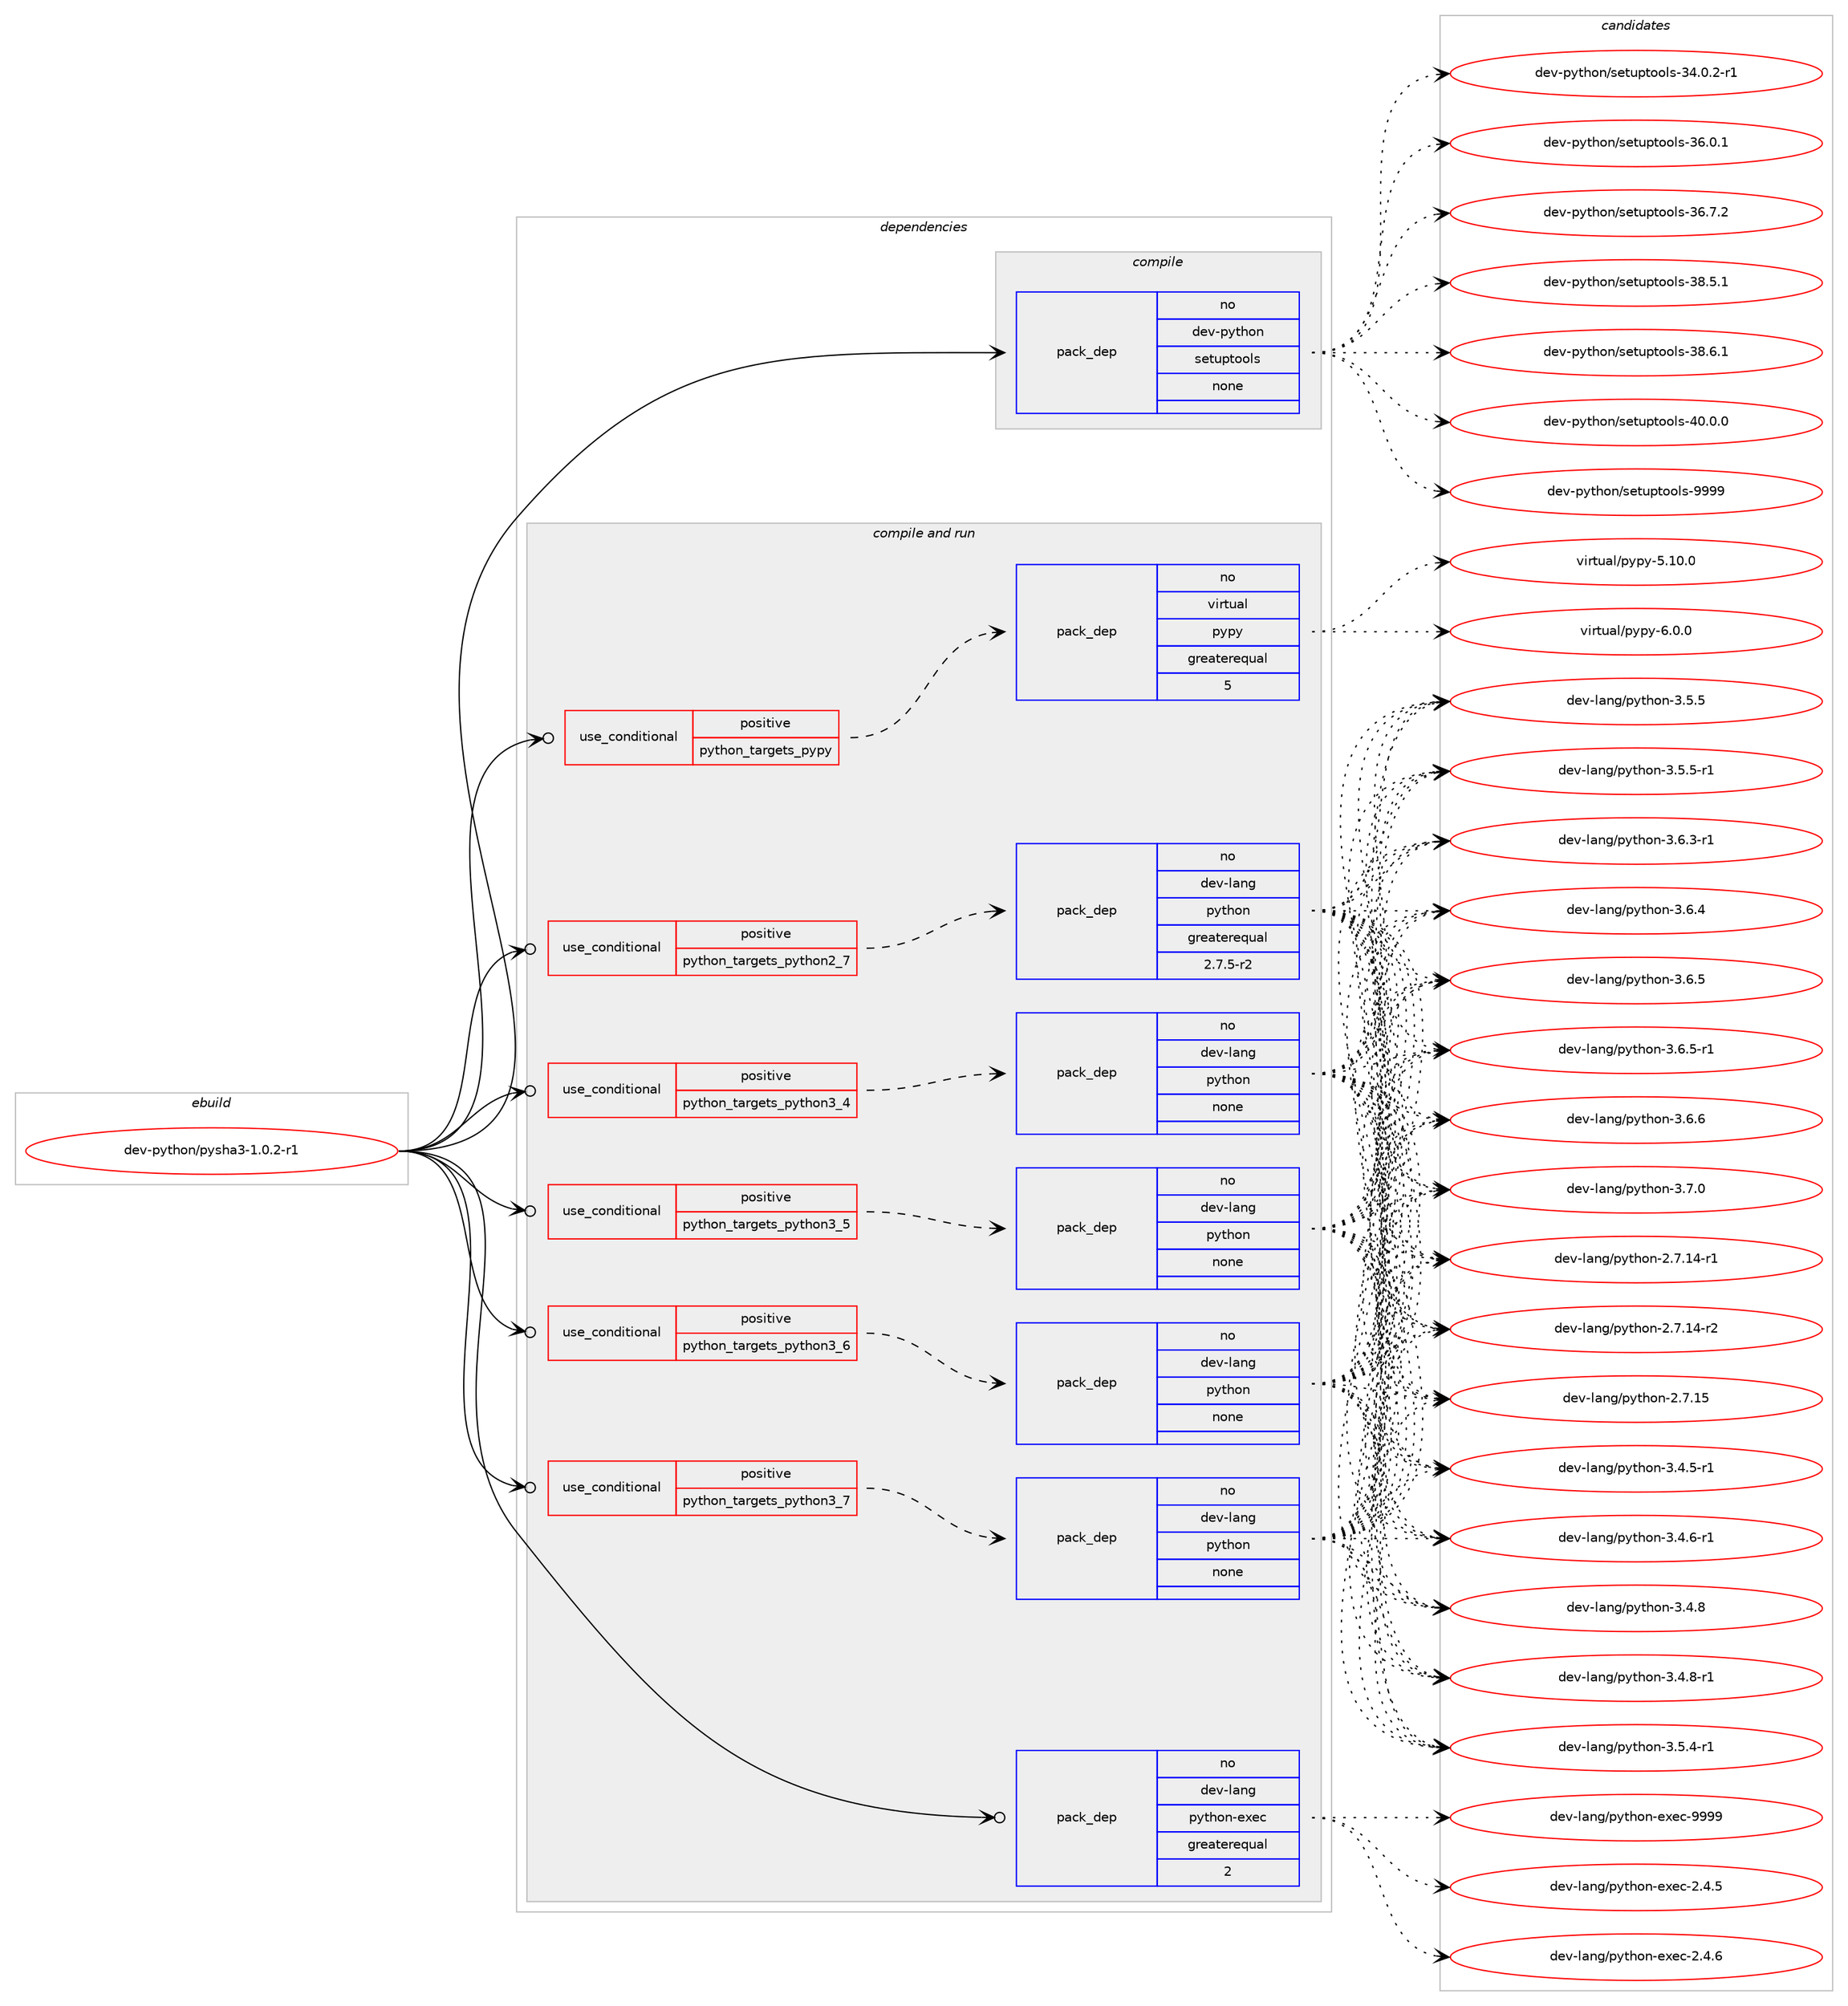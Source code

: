 digraph prolog {

# *************
# Graph options
# *************

newrank=true;
concentrate=true;
compound=true;
graph [rankdir=LR,fontname=Helvetica,fontsize=10,ranksep=1.5];#, ranksep=2.5, nodesep=0.2];
edge  [arrowhead=vee];
node  [fontname=Helvetica,fontsize=10];

# **********
# The ebuild
# **********

subgraph cluster_leftcol {
color=gray;
rank=same;
label=<<i>ebuild</i>>;
id [label="dev-python/pysha3-1.0.2-r1", color=red, width=4, href="../dev-python/pysha3-1.0.2-r1.svg"];
}

# ****************
# The dependencies
# ****************

subgraph cluster_midcol {
color=gray;
label=<<i>dependencies</i>>;
subgraph cluster_compile {
fillcolor="#eeeeee";
style=filled;
label=<<i>compile</i>>;
subgraph pack699 {
dependency1004 [label=<<TABLE BORDER="0" CELLBORDER="1" CELLSPACING="0" CELLPADDING="4" WIDTH="220"><TR><TD ROWSPAN="6" CELLPADDING="30">pack_dep</TD></TR><TR><TD WIDTH="110">no</TD></TR><TR><TD>dev-python</TD></TR><TR><TD>setuptools</TD></TR><TR><TD>none</TD></TR><TR><TD></TD></TR></TABLE>>, shape=none, color=blue];
}
id:e -> dependency1004:w [weight=20,style="solid",arrowhead="vee"];
}
subgraph cluster_compileandrun {
fillcolor="#eeeeee";
style=filled;
label=<<i>compile and run</i>>;
subgraph cond293 {
dependency1005 [label=<<TABLE BORDER="0" CELLBORDER="1" CELLSPACING="0" CELLPADDING="4"><TR><TD ROWSPAN="3" CELLPADDING="10">use_conditional</TD></TR><TR><TD>positive</TD></TR><TR><TD>python_targets_pypy</TD></TR></TABLE>>, shape=none, color=red];
subgraph pack700 {
dependency1006 [label=<<TABLE BORDER="0" CELLBORDER="1" CELLSPACING="0" CELLPADDING="4" WIDTH="220"><TR><TD ROWSPAN="6" CELLPADDING="30">pack_dep</TD></TR><TR><TD WIDTH="110">no</TD></TR><TR><TD>virtual</TD></TR><TR><TD>pypy</TD></TR><TR><TD>greaterequal</TD></TR><TR><TD>5</TD></TR></TABLE>>, shape=none, color=blue];
}
dependency1005:e -> dependency1006:w [weight=20,style="dashed",arrowhead="vee"];
}
id:e -> dependency1005:w [weight=20,style="solid",arrowhead="odotvee"];
subgraph cond294 {
dependency1007 [label=<<TABLE BORDER="0" CELLBORDER="1" CELLSPACING="0" CELLPADDING="4"><TR><TD ROWSPAN="3" CELLPADDING="10">use_conditional</TD></TR><TR><TD>positive</TD></TR><TR><TD>python_targets_python2_7</TD></TR></TABLE>>, shape=none, color=red];
subgraph pack701 {
dependency1008 [label=<<TABLE BORDER="0" CELLBORDER="1" CELLSPACING="0" CELLPADDING="4" WIDTH="220"><TR><TD ROWSPAN="6" CELLPADDING="30">pack_dep</TD></TR><TR><TD WIDTH="110">no</TD></TR><TR><TD>dev-lang</TD></TR><TR><TD>python</TD></TR><TR><TD>greaterequal</TD></TR><TR><TD>2.7.5-r2</TD></TR></TABLE>>, shape=none, color=blue];
}
dependency1007:e -> dependency1008:w [weight=20,style="dashed",arrowhead="vee"];
}
id:e -> dependency1007:w [weight=20,style="solid",arrowhead="odotvee"];
subgraph cond295 {
dependency1009 [label=<<TABLE BORDER="0" CELLBORDER="1" CELLSPACING="0" CELLPADDING="4"><TR><TD ROWSPAN="3" CELLPADDING="10">use_conditional</TD></TR><TR><TD>positive</TD></TR><TR><TD>python_targets_python3_4</TD></TR></TABLE>>, shape=none, color=red];
subgraph pack702 {
dependency1010 [label=<<TABLE BORDER="0" CELLBORDER="1" CELLSPACING="0" CELLPADDING="4" WIDTH="220"><TR><TD ROWSPAN="6" CELLPADDING="30">pack_dep</TD></TR><TR><TD WIDTH="110">no</TD></TR><TR><TD>dev-lang</TD></TR><TR><TD>python</TD></TR><TR><TD>none</TD></TR><TR><TD></TD></TR></TABLE>>, shape=none, color=blue];
}
dependency1009:e -> dependency1010:w [weight=20,style="dashed",arrowhead="vee"];
}
id:e -> dependency1009:w [weight=20,style="solid",arrowhead="odotvee"];
subgraph cond296 {
dependency1011 [label=<<TABLE BORDER="0" CELLBORDER="1" CELLSPACING="0" CELLPADDING="4"><TR><TD ROWSPAN="3" CELLPADDING="10">use_conditional</TD></TR><TR><TD>positive</TD></TR><TR><TD>python_targets_python3_5</TD></TR></TABLE>>, shape=none, color=red];
subgraph pack703 {
dependency1012 [label=<<TABLE BORDER="0" CELLBORDER="1" CELLSPACING="0" CELLPADDING="4" WIDTH="220"><TR><TD ROWSPAN="6" CELLPADDING="30">pack_dep</TD></TR><TR><TD WIDTH="110">no</TD></TR><TR><TD>dev-lang</TD></TR><TR><TD>python</TD></TR><TR><TD>none</TD></TR><TR><TD></TD></TR></TABLE>>, shape=none, color=blue];
}
dependency1011:e -> dependency1012:w [weight=20,style="dashed",arrowhead="vee"];
}
id:e -> dependency1011:w [weight=20,style="solid",arrowhead="odotvee"];
subgraph cond297 {
dependency1013 [label=<<TABLE BORDER="0" CELLBORDER="1" CELLSPACING="0" CELLPADDING="4"><TR><TD ROWSPAN="3" CELLPADDING="10">use_conditional</TD></TR><TR><TD>positive</TD></TR><TR><TD>python_targets_python3_6</TD></TR></TABLE>>, shape=none, color=red];
subgraph pack704 {
dependency1014 [label=<<TABLE BORDER="0" CELLBORDER="1" CELLSPACING="0" CELLPADDING="4" WIDTH="220"><TR><TD ROWSPAN="6" CELLPADDING="30">pack_dep</TD></TR><TR><TD WIDTH="110">no</TD></TR><TR><TD>dev-lang</TD></TR><TR><TD>python</TD></TR><TR><TD>none</TD></TR><TR><TD></TD></TR></TABLE>>, shape=none, color=blue];
}
dependency1013:e -> dependency1014:w [weight=20,style="dashed",arrowhead="vee"];
}
id:e -> dependency1013:w [weight=20,style="solid",arrowhead="odotvee"];
subgraph cond298 {
dependency1015 [label=<<TABLE BORDER="0" CELLBORDER="1" CELLSPACING="0" CELLPADDING="4"><TR><TD ROWSPAN="3" CELLPADDING="10">use_conditional</TD></TR><TR><TD>positive</TD></TR><TR><TD>python_targets_python3_7</TD></TR></TABLE>>, shape=none, color=red];
subgraph pack705 {
dependency1016 [label=<<TABLE BORDER="0" CELLBORDER="1" CELLSPACING="0" CELLPADDING="4" WIDTH="220"><TR><TD ROWSPAN="6" CELLPADDING="30">pack_dep</TD></TR><TR><TD WIDTH="110">no</TD></TR><TR><TD>dev-lang</TD></TR><TR><TD>python</TD></TR><TR><TD>none</TD></TR><TR><TD></TD></TR></TABLE>>, shape=none, color=blue];
}
dependency1015:e -> dependency1016:w [weight=20,style="dashed",arrowhead="vee"];
}
id:e -> dependency1015:w [weight=20,style="solid",arrowhead="odotvee"];
subgraph pack706 {
dependency1017 [label=<<TABLE BORDER="0" CELLBORDER="1" CELLSPACING="0" CELLPADDING="4" WIDTH="220"><TR><TD ROWSPAN="6" CELLPADDING="30">pack_dep</TD></TR><TR><TD WIDTH="110">no</TD></TR><TR><TD>dev-lang</TD></TR><TR><TD>python-exec</TD></TR><TR><TD>greaterequal</TD></TR><TR><TD>2</TD></TR></TABLE>>, shape=none, color=blue];
}
id:e -> dependency1017:w [weight=20,style="solid",arrowhead="odotvee"];
}
subgraph cluster_run {
fillcolor="#eeeeee";
style=filled;
label=<<i>run</i>>;
}
}

# **************
# The candidates
# **************

subgraph cluster_choices {
rank=same;
color=gray;
label=<<i>candidates</i>>;

subgraph choice699 {
color=black;
nodesep=1;
choice1001011184511212111610411111047115101116117112116111111108115455152464846504511449 [label="dev-python/setuptools-34.0.2-r1", color=red, width=4,href="../dev-python/setuptools-34.0.2-r1.svg"];
choice100101118451121211161041111104711510111611711211611111110811545515446484649 [label="dev-python/setuptools-36.0.1", color=red, width=4,href="../dev-python/setuptools-36.0.1.svg"];
choice100101118451121211161041111104711510111611711211611111110811545515446554650 [label="dev-python/setuptools-36.7.2", color=red, width=4,href="../dev-python/setuptools-36.7.2.svg"];
choice100101118451121211161041111104711510111611711211611111110811545515646534649 [label="dev-python/setuptools-38.5.1", color=red, width=4,href="../dev-python/setuptools-38.5.1.svg"];
choice100101118451121211161041111104711510111611711211611111110811545515646544649 [label="dev-python/setuptools-38.6.1", color=red, width=4,href="../dev-python/setuptools-38.6.1.svg"];
choice100101118451121211161041111104711510111611711211611111110811545524846484648 [label="dev-python/setuptools-40.0.0", color=red, width=4,href="../dev-python/setuptools-40.0.0.svg"];
choice10010111845112121116104111110471151011161171121161111111081154557575757 [label="dev-python/setuptools-9999", color=red, width=4,href="../dev-python/setuptools-9999.svg"];
dependency1004:e -> choice1001011184511212111610411111047115101116117112116111111108115455152464846504511449:w [style=dotted,weight="100"];
dependency1004:e -> choice100101118451121211161041111104711510111611711211611111110811545515446484649:w [style=dotted,weight="100"];
dependency1004:e -> choice100101118451121211161041111104711510111611711211611111110811545515446554650:w [style=dotted,weight="100"];
dependency1004:e -> choice100101118451121211161041111104711510111611711211611111110811545515646534649:w [style=dotted,weight="100"];
dependency1004:e -> choice100101118451121211161041111104711510111611711211611111110811545515646544649:w [style=dotted,weight="100"];
dependency1004:e -> choice100101118451121211161041111104711510111611711211611111110811545524846484648:w [style=dotted,weight="100"];
dependency1004:e -> choice10010111845112121116104111110471151011161171121161111111081154557575757:w [style=dotted,weight="100"];
}
subgraph choice700 {
color=black;
nodesep=1;
choice118105114116117971084711212111212145534649484648 [label="virtual/pypy-5.10.0", color=red, width=4,href="../virtual/pypy-5.10.0.svg"];
choice1181051141161179710847112121112121455446484648 [label="virtual/pypy-6.0.0", color=red, width=4,href="../virtual/pypy-6.0.0.svg"];
dependency1006:e -> choice118105114116117971084711212111212145534649484648:w [style=dotted,weight="100"];
dependency1006:e -> choice1181051141161179710847112121112121455446484648:w [style=dotted,weight="100"];
}
subgraph choice701 {
color=black;
nodesep=1;
choice100101118451089711010347112121116104111110455046554649524511449 [label="dev-lang/python-2.7.14-r1", color=red, width=4,href="../dev-lang/python-2.7.14-r1.svg"];
choice100101118451089711010347112121116104111110455046554649524511450 [label="dev-lang/python-2.7.14-r2", color=red, width=4,href="../dev-lang/python-2.7.14-r2.svg"];
choice10010111845108971101034711212111610411111045504655464953 [label="dev-lang/python-2.7.15", color=red, width=4,href="../dev-lang/python-2.7.15.svg"];
choice1001011184510897110103471121211161041111104551465246534511449 [label="dev-lang/python-3.4.5-r1", color=red, width=4,href="../dev-lang/python-3.4.5-r1.svg"];
choice1001011184510897110103471121211161041111104551465246544511449 [label="dev-lang/python-3.4.6-r1", color=red, width=4,href="../dev-lang/python-3.4.6-r1.svg"];
choice100101118451089711010347112121116104111110455146524656 [label="dev-lang/python-3.4.8", color=red, width=4,href="../dev-lang/python-3.4.8.svg"];
choice1001011184510897110103471121211161041111104551465246564511449 [label="dev-lang/python-3.4.8-r1", color=red, width=4,href="../dev-lang/python-3.4.8-r1.svg"];
choice1001011184510897110103471121211161041111104551465346524511449 [label="dev-lang/python-3.5.4-r1", color=red, width=4,href="../dev-lang/python-3.5.4-r1.svg"];
choice100101118451089711010347112121116104111110455146534653 [label="dev-lang/python-3.5.5", color=red, width=4,href="../dev-lang/python-3.5.5.svg"];
choice1001011184510897110103471121211161041111104551465346534511449 [label="dev-lang/python-3.5.5-r1", color=red, width=4,href="../dev-lang/python-3.5.5-r1.svg"];
choice1001011184510897110103471121211161041111104551465446514511449 [label="dev-lang/python-3.6.3-r1", color=red, width=4,href="../dev-lang/python-3.6.3-r1.svg"];
choice100101118451089711010347112121116104111110455146544652 [label="dev-lang/python-3.6.4", color=red, width=4,href="../dev-lang/python-3.6.4.svg"];
choice100101118451089711010347112121116104111110455146544653 [label="dev-lang/python-3.6.5", color=red, width=4,href="../dev-lang/python-3.6.5.svg"];
choice1001011184510897110103471121211161041111104551465446534511449 [label="dev-lang/python-3.6.5-r1", color=red, width=4,href="../dev-lang/python-3.6.5-r1.svg"];
choice100101118451089711010347112121116104111110455146544654 [label="dev-lang/python-3.6.6", color=red, width=4,href="../dev-lang/python-3.6.6.svg"];
choice100101118451089711010347112121116104111110455146554648 [label="dev-lang/python-3.7.0", color=red, width=4,href="../dev-lang/python-3.7.0.svg"];
dependency1008:e -> choice100101118451089711010347112121116104111110455046554649524511449:w [style=dotted,weight="100"];
dependency1008:e -> choice100101118451089711010347112121116104111110455046554649524511450:w [style=dotted,weight="100"];
dependency1008:e -> choice10010111845108971101034711212111610411111045504655464953:w [style=dotted,weight="100"];
dependency1008:e -> choice1001011184510897110103471121211161041111104551465246534511449:w [style=dotted,weight="100"];
dependency1008:e -> choice1001011184510897110103471121211161041111104551465246544511449:w [style=dotted,weight="100"];
dependency1008:e -> choice100101118451089711010347112121116104111110455146524656:w [style=dotted,weight="100"];
dependency1008:e -> choice1001011184510897110103471121211161041111104551465246564511449:w [style=dotted,weight="100"];
dependency1008:e -> choice1001011184510897110103471121211161041111104551465346524511449:w [style=dotted,weight="100"];
dependency1008:e -> choice100101118451089711010347112121116104111110455146534653:w [style=dotted,weight="100"];
dependency1008:e -> choice1001011184510897110103471121211161041111104551465346534511449:w [style=dotted,weight="100"];
dependency1008:e -> choice1001011184510897110103471121211161041111104551465446514511449:w [style=dotted,weight="100"];
dependency1008:e -> choice100101118451089711010347112121116104111110455146544652:w [style=dotted,weight="100"];
dependency1008:e -> choice100101118451089711010347112121116104111110455146544653:w [style=dotted,weight="100"];
dependency1008:e -> choice1001011184510897110103471121211161041111104551465446534511449:w [style=dotted,weight="100"];
dependency1008:e -> choice100101118451089711010347112121116104111110455146544654:w [style=dotted,weight="100"];
dependency1008:e -> choice100101118451089711010347112121116104111110455146554648:w [style=dotted,weight="100"];
}
subgraph choice702 {
color=black;
nodesep=1;
choice100101118451089711010347112121116104111110455046554649524511449 [label="dev-lang/python-2.7.14-r1", color=red, width=4,href="../dev-lang/python-2.7.14-r1.svg"];
choice100101118451089711010347112121116104111110455046554649524511450 [label="dev-lang/python-2.7.14-r2", color=red, width=4,href="../dev-lang/python-2.7.14-r2.svg"];
choice10010111845108971101034711212111610411111045504655464953 [label="dev-lang/python-2.7.15", color=red, width=4,href="../dev-lang/python-2.7.15.svg"];
choice1001011184510897110103471121211161041111104551465246534511449 [label="dev-lang/python-3.4.5-r1", color=red, width=4,href="../dev-lang/python-3.4.5-r1.svg"];
choice1001011184510897110103471121211161041111104551465246544511449 [label="dev-lang/python-3.4.6-r1", color=red, width=4,href="../dev-lang/python-3.4.6-r1.svg"];
choice100101118451089711010347112121116104111110455146524656 [label="dev-lang/python-3.4.8", color=red, width=4,href="../dev-lang/python-3.4.8.svg"];
choice1001011184510897110103471121211161041111104551465246564511449 [label="dev-lang/python-3.4.8-r1", color=red, width=4,href="../dev-lang/python-3.4.8-r1.svg"];
choice1001011184510897110103471121211161041111104551465346524511449 [label="dev-lang/python-3.5.4-r1", color=red, width=4,href="../dev-lang/python-3.5.4-r1.svg"];
choice100101118451089711010347112121116104111110455146534653 [label="dev-lang/python-3.5.5", color=red, width=4,href="../dev-lang/python-3.5.5.svg"];
choice1001011184510897110103471121211161041111104551465346534511449 [label="dev-lang/python-3.5.5-r1", color=red, width=4,href="../dev-lang/python-3.5.5-r1.svg"];
choice1001011184510897110103471121211161041111104551465446514511449 [label="dev-lang/python-3.6.3-r1", color=red, width=4,href="../dev-lang/python-3.6.3-r1.svg"];
choice100101118451089711010347112121116104111110455146544652 [label="dev-lang/python-3.6.4", color=red, width=4,href="../dev-lang/python-3.6.4.svg"];
choice100101118451089711010347112121116104111110455146544653 [label="dev-lang/python-3.6.5", color=red, width=4,href="../dev-lang/python-3.6.5.svg"];
choice1001011184510897110103471121211161041111104551465446534511449 [label="dev-lang/python-3.6.5-r1", color=red, width=4,href="../dev-lang/python-3.6.5-r1.svg"];
choice100101118451089711010347112121116104111110455146544654 [label="dev-lang/python-3.6.6", color=red, width=4,href="../dev-lang/python-3.6.6.svg"];
choice100101118451089711010347112121116104111110455146554648 [label="dev-lang/python-3.7.0", color=red, width=4,href="../dev-lang/python-3.7.0.svg"];
dependency1010:e -> choice100101118451089711010347112121116104111110455046554649524511449:w [style=dotted,weight="100"];
dependency1010:e -> choice100101118451089711010347112121116104111110455046554649524511450:w [style=dotted,weight="100"];
dependency1010:e -> choice10010111845108971101034711212111610411111045504655464953:w [style=dotted,weight="100"];
dependency1010:e -> choice1001011184510897110103471121211161041111104551465246534511449:w [style=dotted,weight="100"];
dependency1010:e -> choice1001011184510897110103471121211161041111104551465246544511449:w [style=dotted,weight="100"];
dependency1010:e -> choice100101118451089711010347112121116104111110455146524656:w [style=dotted,weight="100"];
dependency1010:e -> choice1001011184510897110103471121211161041111104551465246564511449:w [style=dotted,weight="100"];
dependency1010:e -> choice1001011184510897110103471121211161041111104551465346524511449:w [style=dotted,weight="100"];
dependency1010:e -> choice100101118451089711010347112121116104111110455146534653:w [style=dotted,weight="100"];
dependency1010:e -> choice1001011184510897110103471121211161041111104551465346534511449:w [style=dotted,weight="100"];
dependency1010:e -> choice1001011184510897110103471121211161041111104551465446514511449:w [style=dotted,weight="100"];
dependency1010:e -> choice100101118451089711010347112121116104111110455146544652:w [style=dotted,weight="100"];
dependency1010:e -> choice100101118451089711010347112121116104111110455146544653:w [style=dotted,weight="100"];
dependency1010:e -> choice1001011184510897110103471121211161041111104551465446534511449:w [style=dotted,weight="100"];
dependency1010:e -> choice100101118451089711010347112121116104111110455146544654:w [style=dotted,weight="100"];
dependency1010:e -> choice100101118451089711010347112121116104111110455146554648:w [style=dotted,weight="100"];
}
subgraph choice703 {
color=black;
nodesep=1;
choice100101118451089711010347112121116104111110455046554649524511449 [label="dev-lang/python-2.7.14-r1", color=red, width=4,href="../dev-lang/python-2.7.14-r1.svg"];
choice100101118451089711010347112121116104111110455046554649524511450 [label="dev-lang/python-2.7.14-r2", color=red, width=4,href="../dev-lang/python-2.7.14-r2.svg"];
choice10010111845108971101034711212111610411111045504655464953 [label="dev-lang/python-2.7.15", color=red, width=4,href="../dev-lang/python-2.7.15.svg"];
choice1001011184510897110103471121211161041111104551465246534511449 [label="dev-lang/python-3.4.5-r1", color=red, width=4,href="../dev-lang/python-3.4.5-r1.svg"];
choice1001011184510897110103471121211161041111104551465246544511449 [label="dev-lang/python-3.4.6-r1", color=red, width=4,href="../dev-lang/python-3.4.6-r1.svg"];
choice100101118451089711010347112121116104111110455146524656 [label="dev-lang/python-3.4.8", color=red, width=4,href="../dev-lang/python-3.4.8.svg"];
choice1001011184510897110103471121211161041111104551465246564511449 [label="dev-lang/python-3.4.8-r1", color=red, width=4,href="../dev-lang/python-3.4.8-r1.svg"];
choice1001011184510897110103471121211161041111104551465346524511449 [label="dev-lang/python-3.5.4-r1", color=red, width=4,href="../dev-lang/python-3.5.4-r1.svg"];
choice100101118451089711010347112121116104111110455146534653 [label="dev-lang/python-3.5.5", color=red, width=4,href="../dev-lang/python-3.5.5.svg"];
choice1001011184510897110103471121211161041111104551465346534511449 [label="dev-lang/python-3.5.5-r1", color=red, width=4,href="../dev-lang/python-3.5.5-r1.svg"];
choice1001011184510897110103471121211161041111104551465446514511449 [label="dev-lang/python-3.6.3-r1", color=red, width=4,href="../dev-lang/python-3.6.3-r1.svg"];
choice100101118451089711010347112121116104111110455146544652 [label="dev-lang/python-3.6.4", color=red, width=4,href="../dev-lang/python-3.6.4.svg"];
choice100101118451089711010347112121116104111110455146544653 [label="dev-lang/python-3.6.5", color=red, width=4,href="../dev-lang/python-3.6.5.svg"];
choice1001011184510897110103471121211161041111104551465446534511449 [label="dev-lang/python-3.6.5-r1", color=red, width=4,href="../dev-lang/python-3.6.5-r1.svg"];
choice100101118451089711010347112121116104111110455146544654 [label="dev-lang/python-3.6.6", color=red, width=4,href="../dev-lang/python-3.6.6.svg"];
choice100101118451089711010347112121116104111110455146554648 [label="dev-lang/python-3.7.0", color=red, width=4,href="../dev-lang/python-3.7.0.svg"];
dependency1012:e -> choice100101118451089711010347112121116104111110455046554649524511449:w [style=dotted,weight="100"];
dependency1012:e -> choice100101118451089711010347112121116104111110455046554649524511450:w [style=dotted,weight="100"];
dependency1012:e -> choice10010111845108971101034711212111610411111045504655464953:w [style=dotted,weight="100"];
dependency1012:e -> choice1001011184510897110103471121211161041111104551465246534511449:w [style=dotted,weight="100"];
dependency1012:e -> choice1001011184510897110103471121211161041111104551465246544511449:w [style=dotted,weight="100"];
dependency1012:e -> choice100101118451089711010347112121116104111110455146524656:w [style=dotted,weight="100"];
dependency1012:e -> choice1001011184510897110103471121211161041111104551465246564511449:w [style=dotted,weight="100"];
dependency1012:e -> choice1001011184510897110103471121211161041111104551465346524511449:w [style=dotted,weight="100"];
dependency1012:e -> choice100101118451089711010347112121116104111110455146534653:w [style=dotted,weight="100"];
dependency1012:e -> choice1001011184510897110103471121211161041111104551465346534511449:w [style=dotted,weight="100"];
dependency1012:e -> choice1001011184510897110103471121211161041111104551465446514511449:w [style=dotted,weight="100"];
dependency1012:e -> choice100101118451089711010347112121116104111110455146544652:w [style=dotted,weight="100"];
dependency1012:e -> choice100101118451089711010347112121116104111110455146544653:w [style=dotted,weight="100"];
dependency1012:e -> choice1001011184510897110103471121211161041111104551465446534511449:w [style=dotted,weight="100"];
dependency1012:e -> choice100101118451089711010347112121116104111110455146544654:w [style=dotted,weight="100"];
dependency1012:e -> choice100101118451089711010347112121116104111110455146554648:w [style=dotted,weight="100"];
}
subgraph choice704 {
color=black;
nodesep=1;
choice100101118451089711010347112121116104111110455046554649524511449 [label="dev-lang/python-2.7.14-r1", color=red, width=4,href="../dev-lang/python-2.7.14-r1.svg"];
choice100101118451089711010347112121116104111110455046554649524511450 [label="dev-lang/python-2.7.14-r2", color=red, width=4,href="../dev-lang/python-2.7.14-r2.svg"];
choice10010111845108971101034711212111610411111045504655464953 [label="dev-lang/python-2.7.15", color=red, width=4,href="../dev-lang/python-2.7.15.svg"];
choice1001011184510897110103471121211161041111104551465246534511449 [label="dev-lang/python-3.4.5-r1", color=red, width=4,href="../dev-lang/python-3.4.5-r1.svg"];
choice1001011184510897110103471121211161041111104551465246544511449 [label="dev-lang/python-3.4.6-r1", color=red, width=4,href="../dev-lang/python-3.4.6-r1.svg"];
choice100101118451089711010347112121116104111110455146524656 [label="dev-lang/python-3.4.8", color=red, width=4,href="../dev-lang/python-3.4.8.svg"];
choice1001011184510897110103471121211161041111104551465246564511449 [label="dev-lang/python-3.4.8-r1", color=red, width=4,href="../dev-lang/python-3.4.8-r1.svg"];
choice1001011184510897110103471121211161041111104551465346524511449 [label="dev-lang/python-3.5.4-r1", color=red, width=4,href="../dev-lang/python-3.5.4-r1.svg"];
choice100101118451089711010347112121116104111110455146534653 [label="dev-lang/python-3.5.5", color=red, width=4,href="../dev-lang/python-3.5.5.svg"];
choice1001011184510897110103471121211161041111104551465346534511449 [label="dev-lang/python-3.5.5-r1", color=red, width=4,href="../dev-lang/python-3.5.5-r1.svg"];
choice1001011184510897110103471121211161041111104551465446514511449 [label="dev-lang/python-3.6.3-r1", color=red, width=4,href="../dev-lang/python-3.6.3-r1.svg"];
choice100101118451089711010347112121116104111110455146544652 [label="dev-lang/python-3.6.4", color=red, width=4,href="../dev-lang/python-3.6.4.svg"];
choice100101118451089711010347112121116104111110455146544653 [label="dev-lang/python-3.6.5", color=red, width=4,href="../dev-lang/python-3.6.5.svg"];
choice1001011184510897110103471121211161041111104551465446534511449 [label="dev-lang/python-3.6.5-r1", color=red, width=4,href="../dev-lang/python-3.6.5-r1.svg"];
choice100101118451089711010347112121116104111110455146544654 [label="dev-lang/python-3.6.6", color=red, width=4,href="../dev-lang/python-3.6.6.svg"];
choice100101118451089711010347112121116104111110455146554648 [label="dev-lang/python-3.7.0", color=red, width=4,href="../dev-lang/python-3.7.0.svg"];
dependency1014:e -> choice100101118451089711010347112121116104111110455046554649524511449:w [style=dotted,weight="100"];
dependency1014:e -> choice100101118451089711010347112121116104111110455046554649524511450:w [style=dotted,weight="100"];
dependency1014:e -> choice10010111845108971101034711212111610411111045504655464953:w [style=dotted,weight="100"];
dependency1014:e -> choice1001011184510897110103471121211161041111104551465246534511449:w [style=dotted,weight="100"];
dependency1014:e -> choice1001011184510897110103471121211161041111104551465246544511449:w [style=dotted,weight="100"];
dependency1014:e -> choice100101118451089711010347112121116104111110455146524656:w [style=dotted,weight="100"];
dependency1014:e -> choice1001011184510897110103471121211161041111104551465246564511449:w [style=dotted,weight="100"];
dependency1014:e -> choice1001011184510897110103471121211161041111104551465346524511449:w [style=dotted,weight="100"];
dependency1014:e -> choice100101118451089711010347112121116104111110455146534653:w [style=dotted,weight="100"];
dependency1014:e -> choice1001011184510897110103471121211161041111104551465346534511449:w [style=dotted,weight="100"];
dependency1014:e -> choice1001011184510897110103471121211161041111104551465446514511449:w [style=dotted,weight="100"];
dependency1014:e -> choice100101118451089711010347112121116104111110455146544652:w [style=dotted,weight="100"];
dependency1014:e -> choice100101118451089711010347112121116104111110455146544653:w [style=dotted,weight="100"];
dependency1014:e -> choice1001011184510897110103471121211161041111104551465446534511449:w [style=dotted,weight="100"];
dependency1014:e -> choice100101118451089711010347112121116104111110455146544654:w [style=dotted,weight="100"];
dependency1014:e -> choice100101118451089711010347112121116104111110455146554648:w [style=dotted,weight="100"];
}
subgraph choice705 {
color=black;
nodesep=1;
choice100101118451089711010347112121116104111110455046554649524511449 [label="dev-lang/python-2.7.14-r1", color=red, width=4,href="../dev-lang/python-2.7.14-r1.svg"];
choice100101118451089711010347112121116104111110455046554649524511450 [label="dev-lang/python-2.7.14-r2", color=red, width=4,href="../dev-lang/python-2.7.14-r2.svg"];
choice10010111845108971101034711212111610411111045504655464953 [label="dev-lang/python-2.7.15", color=red, width=4,href="../dev-lang/python-2.7.15.svg"];
choice1001011184510897110103471121211161041111104551465246534511449 [label="dev-lang/python-3.4.5-r1", color=red, width=4,href="../dev-lang/python-3.4.5-r1.svg"];
choice1001011184510897110103471121211161041111104551465246544511449 [label="dev-lang/python-3.4.6-r1", color=red, width=4,href="../dev-lang/python-3.4.6-r1.svg"];
choice100101118451089711010347112121116104111110455146524656 [label="dev-lang/python-3.4.8", color=red, width=4,href="../dev-lang/python-3.4.8.svg"];
choice1001011184510897110103471121211161041111104551465246564511449 [label="dev-lang/python-3.4.8-r1", color=red, width=4,href="../dev-lang/python-3.4.8-r1.svg"];
choice1001011184510897110103471121211161041111104551465346524511449 [label="dev-lang/python-3.5.4-r1", color=red, width=4,href="../dev-lang/python-3.5.4-r1.svg"];
choice100101118451089711010347112121116104111110455146534653 [label="dev-lang/python-3.5.5", color=red, width=4,href="../dev-lang/python-3.5.5.svg"];
choice1001011184510897110103471121211161041111104551465346534511449 [label="dev-lang/python-3.5.5-r1", color=red, width=4,href="../dev-lang/python-3.5.5-r1.svg"];
choice1001011184510897110103471121211161041111104551465446514511449 [label="dev-lang/python-3.6.3-r1", color=red, width=4,href="../dev-lang/python-3.6.3-r1.svg"];
choice100101118451089711010347112121116104111110455146544652 [label="dev-lang/python-3.6.4", color=red, width=4,href="../dev-lang/python-3.6.4.svg"];
choice100101118451089711010347112121116104111110455146544653 [label="dev-lang/python-3.6.5", color=red, width=4,href="../dev-lang/python-3.6.5.svg"];
choice1001011184510897110103471121211161041111104551465446534511449 [label="dev-lang/python-3.6.5-r1", color=red, width=4,href="../dev-lang/python-3.6.5-r1.svg"];
choice100101118451089711010347112121116104111110455146544654 [label="dev-lang/python-3.6.6", color=red, width=4,href="../dev-lang/python-3.6.6.svg"];
choice100101118451089711010347112121116104111110455146554648 [label="dev-lang/python-3.7.0", color=red, width=4,href="../dev-lang/python-3.7.0.svg"];
dependency1016:e -> choice100101118451089711010347112121116104111110455046554649524511449:w [style=dotted,weight="100"];
dependency1016:e -> choice100101118451089711010347112121116104111110455046554649524511450:w [style=dotted,weight="100"];
dependency1016:e -> choice10010111845108971101034711212111610411111045504655464953:w [style=dotted,weight="100"];
dependency1016:e -> choice1001011184510897110103471121211161041111104551465246534511449:w [style=dotted,weight="100"];
dependency1016:e -> choice1001011184510897110103471121211161041111104551465246544511449:w [style=dotted,weight="100"];
dependency1016:e -> choice100101118451089711010347112121116104111110455146524656:w [style=dotted,weight="100"];
dependency1016:e -> choice1001011184510897110103471121211161041111104551465246564511449:w [style=dotted,weight="100"];
dependency1016:e -> choice1001011184510897110103471121211161041111104551465346524511449:w [style=dotted,weight="100"];
dependency1016:e -> choice100101118451089711010347112121116104111110455146534653:w [style=dotted,weight="100"];
dependency1016:e -> choice1001011184510897110103471121211161041111104551465346534511449:w [style=dotted,weight="100"];
dependency1016:e -> choice1001011184510897110103471121211161041111104551465446514511449:w [style=dotted,weight="100"];
dependency1016:e -> choice100101118451089711010347112121116104111110455146544652:w [style=dotted,weight="100"];
dependency1016:e -> choice100101118451089711010347112121116104111110455146544653:w [style=dotted,weight="100"];
dependency1016:e -> choice1001011184510897110103471121211161041111104551465446534511449:w [style=dotted,weight="100"];
dependency1016:e -> choice100101118451089711010347112121116104111110455146544654:w [style=dotted,weight="100"];
dependency1016:e -> choice100101118451089711010347112121116104111110455146554648:w [style=dotted,weight="100"];
}
subgraph choice706 {
color=black;
nodesep=1;
choice1001011184510897110103471121211161041111104510112010199455046524653 [label="dev-lang/python-exec-2.4.5", color=red, width=4,href="../dev-lang/python-exec-2.4.5.svg"];
choice1001011184510897110103471121211161041111104510112010199455046524654 [label="dev-lang/python-exec-2.4.6", color=red, width=4,href="../dev-lang/python-exec-2.4.6.svg"];
choice10010111845108971101034711212111610411111045101120101994557575757 [label="dev-lang/python-exec-9999", color=red, width=4,href="../dev-lang/python-exec-9999.svg"];
dependency1017:e -> choice1001011184510897110103471121211161041111104510112010199455046524653:w [style=dotted,weight="100"];
dependency1017:e -> choice1001011184510897110103471121211161041111104510112010199455046524654:w [style=dotted,weight="100"];
dependency1017:e -> choice10010111845108971101034711212111610411111045101120101994557575757:w [style=dotted,weight="100"];
}
}

}

